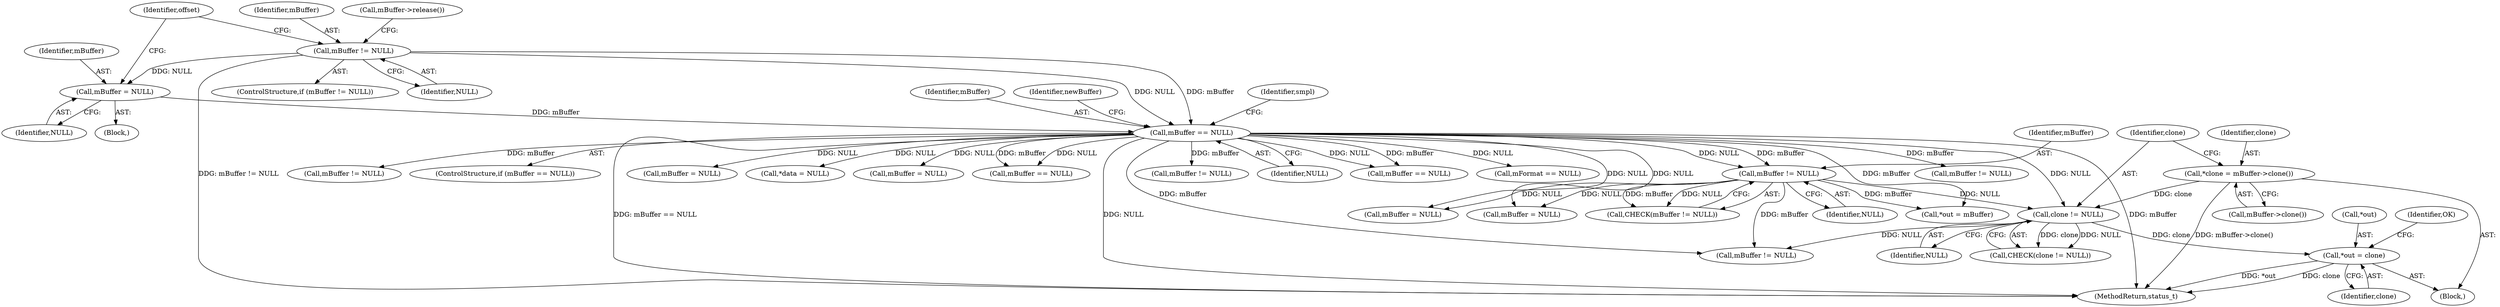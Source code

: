 digraph "0_Android_5403587a74aee2fb57076528c3927851531c8afb@pointer" {
"1000578" [label="(Call,*out = clone)"];
"1000546" [label="(Call,clone != NULL)"];
"1000542" [label="(Call,*clone = mBuffer->clone())"];
"1000456" [label="(Call,mBuffer != NULL)"];
"1000255" [label="(Call,mBuffer == NULL)"];
"1000234" [label="(Call,mBuffer = NULL)"];
"1000229" [label="(Call,mBuffer != NULL)"];
"1000682" [label="(Call,mBuffer != NULL)"];
"1000491" [label="(Call,*out = mBuffer)"];
"1000457" [label="(Identifier,mBuffer)"];
"1000255" [label="(Call,mBuffer == NULL)"];
"1000872" [label="(Call,mBuffer != NULL)"];
"1000232" [label="(Block,)"];
"1000359" [label="(Identifier,smpl)"];
"1000254" [label="(ControlStructure,if (mBuffer == NULL))"];
"1000581" [label="(Identifier,clone)"];
"1000495" [label="(Call,mBuffer = NULL)"];
"1000455" [label="(Call,CHECK(mBuffer != NULL))"];
"1000545" [label="(Call,CHECK(clone != NULL))"];
"1000235" [label="(Identifier,mBuffer)"];
"1000546" [label="(Call,clone != NULL)"];
"1000423" [label="(Call,mBuffer = NULL)"];
"1000608" [label="(Call,*data = NULL)"];
"1000544" [label="(Call,mBuffer->clone())"];
"1000578" [label="(Call,*out = clone)"];
"1000230" [label="(Identifier,mBuffer)"];
"1000256" [label="(Identifier,mBuffer)"];
"1000548" [label="(Identifier,NULL)"];
"1000448" [label="(Call,mBuffer = NULL)"];
"1000583" [label="(Identifier,OK)"];
"1000620" [label="(Call,mBuffer == NULL)"];
"1000260" [label="(Identifier,newBuffer)"];
"1000536" [label="(Call,mBuffer = NULL)"];
"1000542" [label="(Call,*clone = mBuffer->clone())"];
"1000236" [label="(Identifier,NULL)"];
"1000456" [label="(Call,mBuffer != NULL)"];
"1000579" [label="(Call,*out)"];
"1000233" [label="(Call,mBuffer->release())"];
"1000555" [label="(Call,mBuffer != NULL)"];
"1000458" [label="(Identifier,NULL)"];
"1000228" [label="(ControlStructure,if (mBuffer != NULL))"];
"1000547" [label="(Identifier,clone)"];
"1000717" [label="(Call,mBuffer != NULL)"];
"1000231" [label="(Identifier,NULL)"];
"1000257" [label="(Identifier,NULL)"];
"1000338" [label="(Call,mBuffer == NULL)"];
"1000234" [label="(Call,mBuffer = NULL)"];
"1000644" [label="(Call,mFormat == NULL)"];
"1000239" [label="(Identifier,offset)"];
"1000409" [label="(Block,)"];
"1000229" [label="(Call,mBuffer != NULL)"];
"1000912" [label="(MethodReturn,status_t)"];
"1000543" [label="(Identifier,clone)"];
"1000578" -> "1000409"  [label="AST: "];
"1000578" -> "1000581"  [label="CFG: "];
"1000579" -> "1000578"  [label="AST: "];
"1000581" -> "1000578"  [label="AST: "];
"1000583" -> "1000578"  [label="CFG: "];
"1000578" -> "1000912"  [label="DDG: *out"];
"1000578" -> "1000912"  [label="DDG: clone"];
"1000546" -> "1000578"  [label="DDG: clone"];
"1000546" -> "1000545"  [label="AST: "];
"1000546" -> "1000548"  [label="CFG: "];
"1000547" -> "1000546"  [label="AST: "];
"1000548" -> "1000546"  [label="AST: "];
"1000545" -> "1000546"  [label="CFG: "];
"1000546" -> "1000545"  [label="DDG: clone"];
"1000546" -> "1000545"  [label="DDG: NULL"];
"1000542" -> "1000546"  [label="DDG: clone"];
"1000456" -> "1000546"  [label="DDG: NULL"];
"1000255" -> "1000546"  [label="DDG: NULL"];
"1000546" -> "1000555"  [label="DDG: NULL"];
"1000542" -> "1000409"  [label="AST: "];
"1000542" -> "1000544"  [label="CFG: "];
"1000543" -> "1000542"  [label="AST: "];
"1000544" -> "1000542"  [label="AST: "];
"1000547" -> "1000542"  [label="CFG: "];
"1000542" -> "1000912"  [label="DDG: mBuffer->clone()"];
"1000456" -> "1000455"  [label="AST: "];
"1000456" -> "1000458"  [label="CFG: "];
"1000457" -> "1000456"  [label="AST: "];
"1000458" -> "1000456"  [label="AST: "];
"1000455" -> "1000456"  [label="CFG: "];
"1000456" -> "1000455"  [label="DDG: mBuffer"];
"1000456" -> "1000455"  [label="DDG: NULL"];
"1000255" -> "1000456"  [label="DDG: mBuffer"];
"1000255" -> "1000456"  [label="DDG: NULL"];
"1000456" -> "1000491"  [label="DDG: mBuffer"];
"1000456" -> "1000495"  [label="DDG: NULL"];
"1000456" -> "1000536"  [label="DDG: NULL"];
"1000456" -> "1000555"  [label="DDG: mBuffer"];
"1000255" -> "1000254"  [label="AST: "];
"1000255" -> "1000257"  [label="CFG: "];
"1000256" -> "1000255"  [label="AST: "];
"1000257" -> "1000255"  [label="AST: "];
"1000260" -> "1000255"  [label="CFG: "];
"1000359" -> "1000255"  [label="CFG: "];
"1000255" -> "1000912"  [label="DDG: mBuffer == NULL"];
"1000255" -> "1000912"  [label="DDG: NULL"];
"1000255" -> "1000912"  [label="DDG: mBuffer"];
"1000234" -> "1000255"  [label="DDG: mBuffer"];
"1000229" -> "1000255"  [label="DDG: mBuffer"];
"1000229" -> "1000255"  [label="DDG: NULL"];
"1000255" -> "1000338"  [label="DDG: mBuffer"];
"1000255" -> "1000338"  [label="DDG: NULL"];
"1000255" -> "1000423"  [label="DDG: NULL"];
"1000255" -> "1000448"  [label="DDG: NULL"];
"1000255" -> "1000491"  [label="DDG: mBuffer"];
"1000255" -> "1000495"  [label="DDG: NULL"];
"1000255" -> "1000536"  [label="DDG: NULL"];
"1000255" -> "1000555"  [label="DDG: mBuffer"];
"1000255" -> "1000608"  [label="DDG: NULL"];
"1000255" -> "1000620"  [label="DDG: mBuffer"];
"1000255" -> "1000620"  [label="DDG: NULL"];
"1000255" -> "1000644"  [label="DDG: NULL"];
"1000255" -> "1000682"  [label="DDG: mBuffer"];
"1000255" -> "1000717"  [label="DDG: mBuffer"];
"1000255" -> "1000872"  [label="DDG: mBuffer"];
"1000234" -> "1000232"  [label="AST: "];
"1000234" -> "1000236"  [label="CFG: "];
"1000235" -> "1000234"  [label="AST: "];
"1000236" -> "1000234"  [label="AST: "];
"1000239" -> "1000234"  [label="CFG: "];
"1000229" -> "1000234"  [label="DDG: NULL"];
"1000229" -> "1000228"  [label="AST: "];
"1000229" -> "1000231"  [label="CFG: "];
"1000230" -> "1000229"  [label="AST: "];
"1000231" -> "1000229"  [label="AST: "];
"1000233" -> "1000229"  [label="CFG: "];
"1000239" -> "1000229"  [label="CFG: "];
"1000229" -> "1000912"  [label="DDG: mBuffer != NULL"];
}
